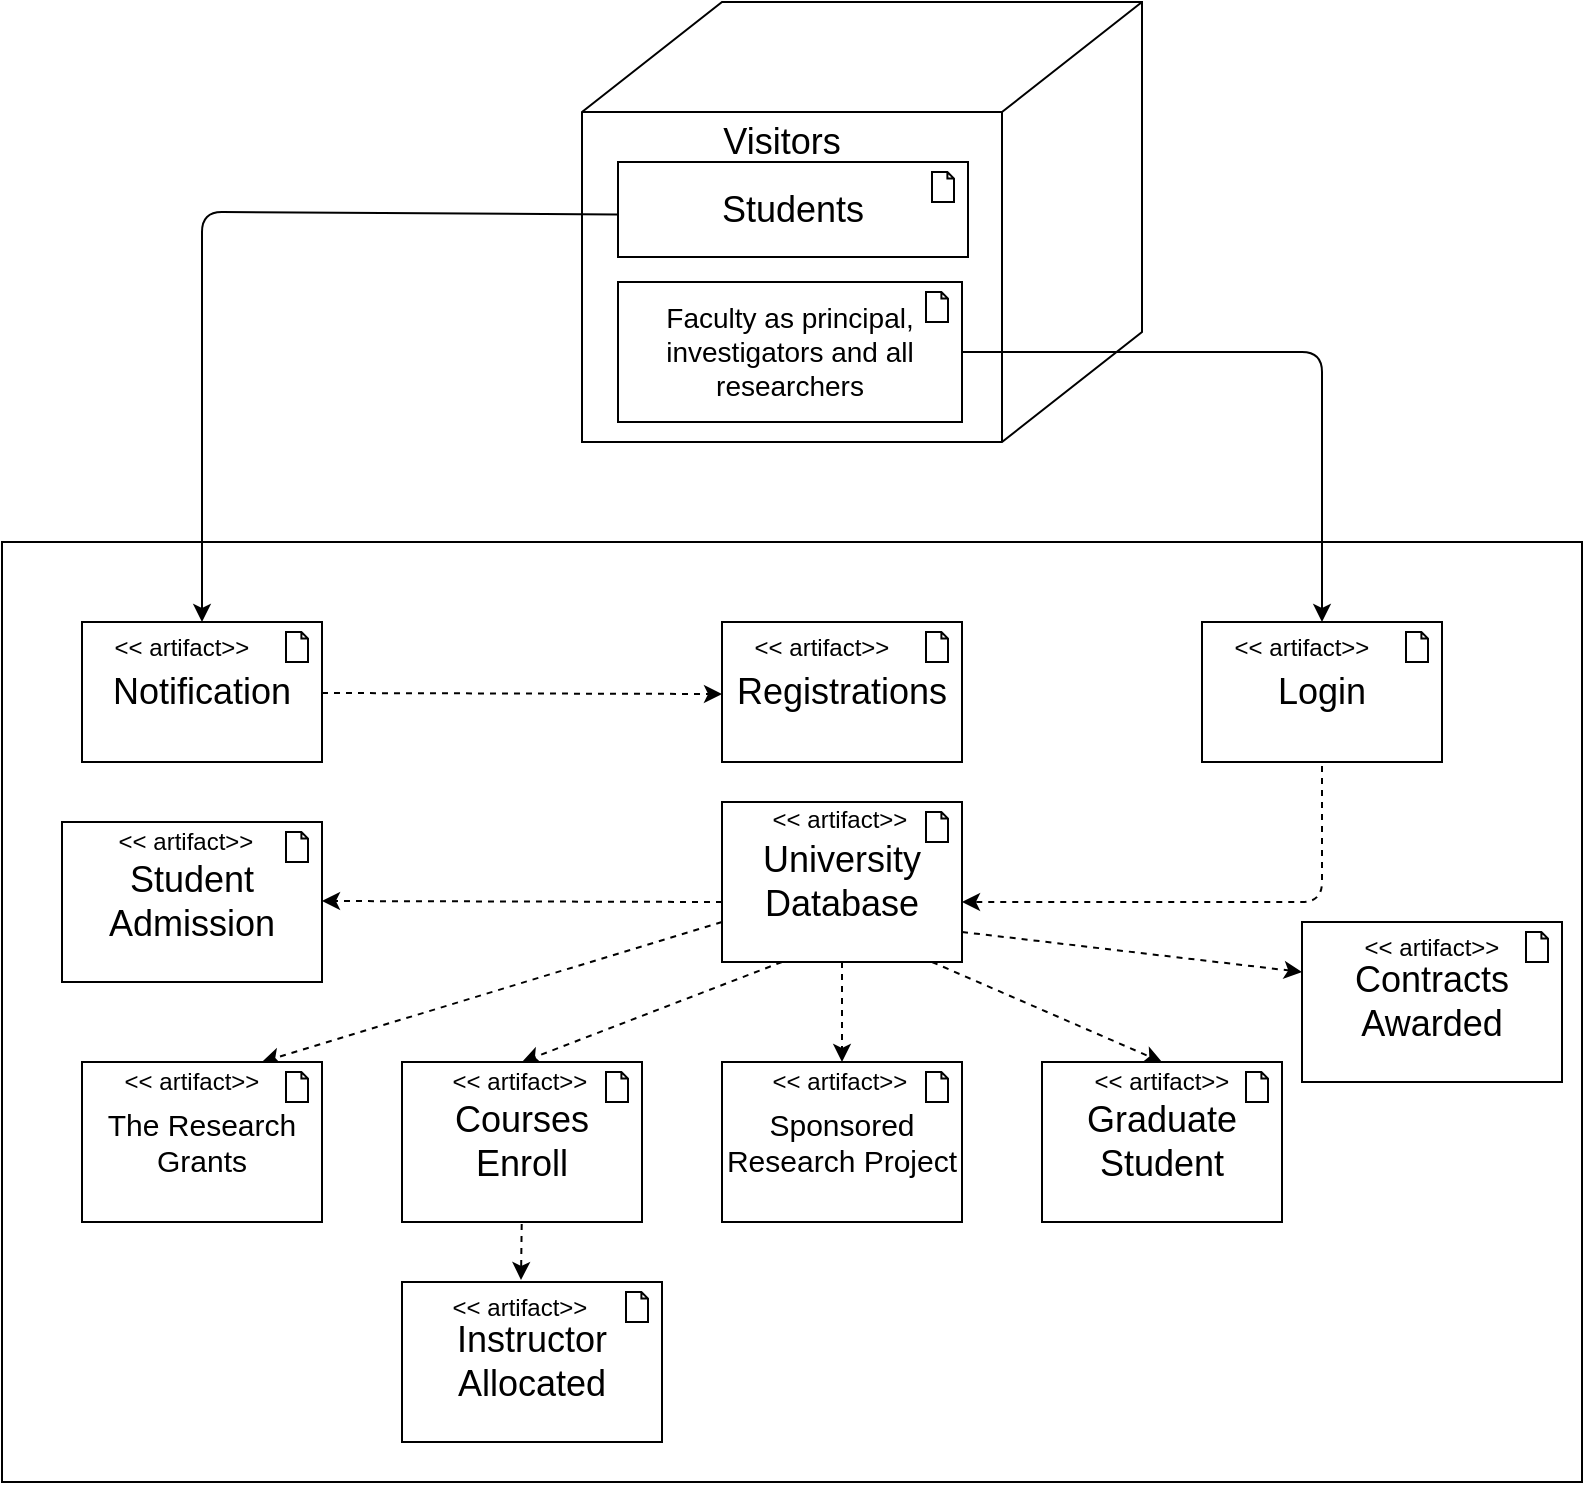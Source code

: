 <mxfile version="13.7.9" type="device"><diagram id="Y3fm5Y-ksvbhl_FcpM_G" name="Page-1"><mxGraphModel dx="1086" dy="806" grid="1" gridSize="10" guides="1" tooltips="1" connect="1" arrows="1" fold="1" page="1" pageScale="1" pageWidth="850" pageHeight="1100" math="0" shadow="0"><root><mxCell id="0"/><mxCell id="1" parent="0"/><mxCell id="eEx356A3CKMDL3b-f7R3-9" value="" style="html=1;outlineConnect=0;whiteSpace=wrap;shape=mxgraph.archimate3.node;verticalAlign=middle;fontSize=17;allowArrows=1;" parent="1" vertex="1"><mxGeometry x="320" y="30" width="280" height="220" as="geometry"/></mxCell><mxCell id="HTlYfBVGGi3ubP6xijaH-2" value="Visitors" style="text;html=1;strokeColor=none;fillColor=none;align=center;verticalAlign=middle;whiteSpace=wrap;rounded=0;fontSize=18;" parent="1" vertex="1"><mxGeometry x="385" y="90" width="70" height="20" as="geometry"/></mxCell><mxCell id="HTlYfBVGGi3ubP6xijaH-5" value="" style="rounded=0;whiteSpace=wrap;html=1;strokeWidth=1;fontSize=18;" parent="1" vertex="1"><mxGeometry x="30" y="300" width="790" height="470" as="geometry"/></mxCell><mxCell id="HTlYfBVGGi3ubP6xijaH-20" value="" style="endArrow=classic;html=1;fontSize=18;entryX=0.5;entryY=0;entryDx=0;entryDy=0;exitX=0;exitY=0.5;exitDx=0;exitDy=0;endFill=1;" parent="1" edge="1"><mxGeometry width="50" height="50" relative="1" as="geometry"><mxPoint x="337.5" y="136.25" as="sourcePoint"/><mxPoint x="130" y="340" as="targetPoint"/><Array as="points"><mxPoint x="130" y="135"/></Array></mxGeometry></mxCell><mxCell id="HTlYfBVGGi3ubP6xijaH-21" value="" style="endArrow=classic;html=1;fontSize=18;entryX=0.5;entryY=0;entryDx=0;entryDy=0;exitX=1;exitY=0.5;exitDx=0;exitDy=0;endFill=1;" parent="1" edge="1"><mxGeometry width="50" height="50" relative="1" as="geometry"><mxPoint x="510" y="205" as="sourcePoint"/><mxPoint x="690" y="340" as="targetPoint"/><Array as="points"><mxPoint x="690" y="205"/></Array></mxGeometry></mxCell><mxCell id="HTlYfBVGGi3ubP6xijaH-22" value="" style="endArrow=classic;html=1;fontSize=18;exitX=0;exitY=0.5;exitDx=0;exitDy=0;dashed=1;" parent="1" edge="1"><mxGeometry width="50" height="50" relative="1" as="geometry"><mxPoint x="190" y="375.5" as="sourcePoint"/><mxPoint x="390" y="376" as="targetPoint"/><Array as="points"><mxPoint x="190" y="375.5"/></Array></mxGeometry></mxCell><mxCell id="HTlYfBVGGi3ubP6xijaH-23" value="" style="endArrow=classic;html=1;fontSize=18;entryX=1;entryY=0.5;entryDx=0;entryDy=0;dashed=1;" parent="1" edge="1"><mxGeometry width="50" height="50" relative="1" as="geometry"><mxPoint x="690" y="400" as="sourcePoint"/><mxPoint x="510" y="480" as="targetPoint"/><Array as="points"><mxPoint x="690" y="480"/></Array></mxGeometry></mxCell><mxCell id="HTlYfBVGGi3ubP6xijaH-24" value="" style="endArrow=classic;html=1;fontSize=18;exitX=0;exitY=0.5;exitDx=0;exitDy=0;dashed=1;" parent="1" edge="1"><mxGeometry width="50" height="50" relative="1" as="geometry"><mxPoint x="390" y="480" as="sourcePoint"/><mxPoint x="190" y="479.5" as="targetPoint"/><Array as="points"><mxPoint x="190" y="479.5"/></Array></mxGeometry></mxCell><mxCell id="HTlYfBVGGi3ubP6xijaH-25" value="" style="endArrow=classic;html=1;fontSize=18;entryX=0.75;entryY=0;entryDx=0;entryDy=0;dashed=1;" parent="1" edge="1"><mxGeometry width="50" height="50" relative="1" as="geometry"><mxPoint x="390" y="490" as="sourcePoint"/><mxPoint x="160" y="560" as="targetPoint"/><Array as="points"/></mxGeometry></mxCell><mxCell id="HTlYfBVGGi3ubP6xijaH-26" value="" style="endArrow=classic;html=1;fontSize=18;exitX=0.25;exitY=1;exitDx=0;exitDy=0;dashed=1;" parent="1" edge="1"><mxGeometry width="50" height="50" relative="1" as="geometry"><mxPoint x="420" y="510" as="sourcePoint"/><mxPoint x="290" y="560" as="targetPoint"/><Array as="points"><mxPoint x="290" y="560"/></Array></mxGeometry></mxCell><mxCell id="HTlYfBVGGi3ubP6xijaH-27" value="" style="endArrow=classic;html=1;fontSize=18;exitX=0.5;exitY=1;exitDx=0;exitDy=0;dashed=1;" parent="1" edge="1"><mxGeometry width="50" height="50" relative="1" as="geometry"><mxPoint x="450" y="510" as="sourcePoint"/><mxPoint x="450" y="560" as="targetPoint"/><Array as="points"><mxPoint x="450" y="560"/></Array></mxGeometry></mxCell><mxCell id="HTlYfBVGGi3ubP6xijaH-28" value="" style="endArrow=classic;html=1;fontSize=18;exitX=0.25;exitY=1;exitDx=0;exitDy=0;entryX=0.5;entryY=0;entryDx=0;entryDy=0;dashed=1;" parent="1" edge="1"><mxGeometry width="50" height="50" relative="1" as="geometry"><mxPoint x="495" y="510" as="sourcePoint"/><mxPoint x="610" y="560" as="targetPoint"/><Array as="points"/></mxGeometry></mxCell><mxCell id="HTlYfBVGGi3ubP6xijaH-29" value="" style="endArrow=classic;html=1;fontSize=18;exitX=0.25;exitY=1;exitDx=0;exitDy=0;entryX=0;entryY=0.5;entryDx=0;entryDy=0;dashed=1;" parent="1" edge="1"><mxGeometry width="50" height="50" relative="1" as="geometry"><mxPoint x="510" y="495" as="sourcePoint"/><mxPoint x="680" y="515" as="targetPoint"/><Array as="points"/></mxGeometry></mxCell><mxCell id="HTlYfBVGGi3ubP6xijaH-30" value="" style="endArrow=classic;html=1;fontSize=18;dashed=1;" parent="1" edge="1"><mxGeometry width="50" height="50" relative="1" as="geometry"><mxPoint x="290" y="629" as="sourcePoint"/><mxPoint x="289.5" y="669" as="targetPoint"/><Array as="points"><mxPoint x="289.5" y="669"/></Array></mxGeometry></mxCell><mxCell id="LGeEWYQ6DhpM76qXvEBT-1" value="&lt;span style=&quot;font-size: 18px&quot;&gt;Notification&lt;/span&gt;" style="html=1;outlineConnect=0;whiteSpace=wrap;shape=mxgraph.archimate.application;appType=artifact" parent="1" vertex="1"><mxGeometry x="70" y="340" width="120" height="70" as="geometry"/></mxCell><mxCell id="LGeEWYQ6DhpM76qXvEBT-19" value="&lt;span style=&quot;font-size: 18px&quot;&gt;University Database&lt;/span&gt;" style="html=1;outlineConnect=0;whiteSpace=wrap;shape=mxgraph.archimate.application;appType=artifact" parent="1" vertex="1"><mxGeometry x="390" y="430" width="120" height="80" as="geometry"/></mxCell><mxCell id="LGeEWYQ6DhpM76qXvEBT-20" value="&lt;span style=&quot;font-size: 18px&quot;&gt;Instructor Allocated&lt;/span&gt;" style="html=1;outlineConnect=0;whiteSpace=wrap;shape=mxgraph.archimate.application;appType=artifact" parent="1" vertex="1"><mxGeometry x="230" y="670" width="130" height="80" as="geometry"/></mxCell><mxCell id="LGeEWYQ6DhpM76qXvEBT-21" value="&lt;font style=&quot;font-size: 15px&quot;&gt;The Research Grants&lt;/font&gt;" style="html=1;outlineConnect=0;whiteSpace=wrap;shape=mxgraph.archimate.application;appType=artifact" parent="1" vertex="1"><mxGeometry x="70" y="560" width="120" height="80" as="geometry"/></mxCell><mxCell id="LGeEWYQ6DhpM76qXvEBT-22" value="&lt;span style=&quot;font-size: 18px&quot;&gt;Courses Enroll&lt;/span&gt;" style="html=1;outlineConnect=0;whiteSpace=wrap;shape=mxgraph.archimate.application;appType=artifact" parent="1" vertex="1"><mxGeometry x="230" y="560" width="120" height="80" as="geometry"/></mxCell><mxCell id="LGeEWYQ6DhpM76qXvEBT-23" value="&lt;span style=&quot;font-size: 15px&quot;&gt;Sponsored Research Project&lt;/span&gt;" style="html=1;outlineConnect=0;whiteSpace=wrap;shape=mxgraph.archimate.application;appType=artifact" parent="1" vertex="1"><mxGeometry x="390" y="560" width="120" height="80" as="geometry"/></mxCell><mxCell id="LGeEWYQ6DhpM76qXvEBT-24" value="&lt;span style=&quot;font-size: 18px&quot;&gt;Graduate Student&lt;/span&gt;" style="html=1;outlineConnect=0;whiteSpace=wrap;shape=mxgraph.archimate.application;appType=artifact" parent="1" vertex="1"><mxGeometry x="550" y="560" width="120" height="80" as="geometry"/></mxCell><mxCell id="LGeEWYQ6DhpM76qXvEBT-25" value="&lt;span style=&quot;font-size: 18px&quot;&gt;Contracts Awarded&lt;/span&gt;" style="html=1;outlineConnect=0;whiteSpace=wrap;shape=mxgraph.archimate.application;appType=artifact" parent="1" vertex="1"><mxGeometry x="680" y="490" width="130" height="80" as="geometry"/></mxCell><mxCell id="LGeEWYQ6DhpM76qXvEBT-26" value="&lt;span style=&quot;font-size: 18px&quot;&gt;Login&lt;/span&gt;" style="html=1;outlineConnect=0;whiteSpace=wrap;shape=mxgraph.archimate.application;appType=artifact" parent="1" vertex="1"><mxGeometry x="630" y="340" width="120" height="70" as="geometry"/></mxCell><mxCell id="LGeEWYQ6DhpM76qXvEBT-27" value="&lt;span style=&quot;font-size: 18px&quot;&gt;Registrations&lt;/span&gt;" style="html=1;outlineConnect=0;whiteSpace=wrap;shape=mxgraph.archimate.application;appType=artifact" parent="1" vertex="1"><mxGeometry x="390" y="340" width="120" height="70" as="geometry"/></mxCell><mxCell id="376pM8_48Yf_6UflZxuY-1" value="&lt;span style=&quot;font-size: 18px&quot;&gt;Students&lt;/span&gt;" style="html=1;outlineConnect=0;whiteSpace=wrap;shape=mxgraph.archimate.application;appType=artifact" parent="1" vertex="1"><mxGeometry x="338" y="110" width="175" height="47.5" as="geometry"/></mxCell><mxCell id="376pM8_48Yf_6UflZxuY-3" value="&lt;font style=&quot;font-size: 14px&quot;&gt;Faculty as principal, investigators and all researchers&lt;/font&gt;" style="html=1;outlineConnect=0;whiteSpace=wrap;shape=mxgraph.archimate.application;appType=artifact" parent="1" vertex="1"><mxGeometry x="338" y="170" width="172" height="70" as="geometry"/></mxCell><mxCell id="7ARXb5J3I15p0Qxojtvp-1" value="&lt;span style=&quot;font-size: 18px&quot;&gt;Student Admission&lt;/span&gt;" style="html=1;outlineConnect=0;whiteSpace=wrap;shape=mxgraph.archimate.application;appType=artifact" parent="1" vertex="1"><mxGeometry x="60" y="440" width="130" height="80" as="geometry"/></mxCell><mxCell id="4JXvwWEO-P5W2vX_AOUV-1" value="&amp;lt;&amp;lt; artifact&amp;gt;&amp;gt;" style="text;html=1;strokeColor=none;fillColor=none;align=center;verticalAlign=middle;whiteSpace=wrap;rounded=0;" vertex="1" parent="1"><mxGeometry x="80" y="350" width="80" height="5" as="geometry"/></mxCell><mxCell id="4JXvwWEO-P5W2vX_AOUV-2" value="&amp;lt;&amp;lt; artifact&amp;gt;&amp;gt;" style="text;html=1;strokeColor=none;fillColor=none;align=center;verticalAlign=middle;whiteSpace=wrap;rounded=0;" vertex="1" parent="1"><mxGeometry x="400" y="350" width="80" height="5" as="geometry"/></mxCell><mxCell id="4JXvwWEO-P5W2vX_AOUV-3" value="&amp;lt;&amp;lt; artifact&amp;gt;&amp;gt;" style="text;html=1;strokeColor=none;fillColor=none;align=center;verticalAlign=middle;whiteSpace=wrap;rounded=0;" vertex="1" parent="1"><mxGeometry x="640" y="350" width="80" height="5" as="geometry"/></mxCell><mxCell id="4JXvwWEO-P5W2vX_AOUV-4" value="&amp;lt;&amp;lt; artifact&amp;gt;&amp;gt;" style="text;html=1;strokeColor=none;fillColor=none;align=center;verticalAlign=middle;whiteSpace=wrap;rounded=0;" vertex="1" parent="1"><mxGeometry x="82" y="447" width="80" height="5" as="geometry"/></mxCell><mxCell id="4JXvwWEO-P5W2vX_AOUV-5" value="&amp;lt;&amp;lt; artifact&amp;gt;&amp;gt;" style="text;html=1;strokeColor=none;fillColor=none;align=center;verticalAlign=middle;whiteSpace=wrap;rounded=0;" vertex="1" parent="1"><mxGeometry x="409" y="436" width="80" height="5" as="geometry"/></mxCell><mxCell id="4JXvwWEO-P5W2vX_AOUV-6" value="&amp;lt;&amp;lt; artifact&amp;gt;&amp;gt;" style="text;html=1;strokeColor=none;fillColor=none;align=center;verticalAlign=middle;whiteSpace=wrap;rounded=0;" vertex="1" parent="1"><mxGeometry x="85" y="567" width="80" height="5" as="geometry"/></mxCell><mxCell id="4JXvwWEO-P5W2vX_AOUV-7" value="&amp;lt;&amp;lt; artifact&amp;gt;&amp;gt;" style="text;html=1;strokeColor=none;fillColor=none;align=center;verticalAlign=middle;whiteSpace=wrap;rounded=0;" vertex="1" parent="1"><mxGeometry x="249" y="567" width="80" height="5" as="geometry"/></mxCell><mxCell id="4JXvwWEO-P5W2vX_AOUV-8" value="&amp;lt;&amp;lt; artifact&amp;gt;&amp;gt;" style="text;html=1;strokeColor=none;fillColor=none;align=center;verticalAlign=middle;whiteSpace=wrap;rounded=0;" vertex="1" parent="1"><mxGeometry x="409" y="567" width="80" height="5" as="geometry"/></mxCell><mxCell id="4JXvwWEO-P5W2vX_AOUV-9" value="&amp;lt;&amp;lt; artifact&amp;gt;&amp;gt;" style="text;html=1;strokeColor=none;fillColor=none;align=center;verticalAlign=middle;whiteSpace=wrap;rounded=0;" vertex="1" parent="1"><mxGeometry x="570" y="567" width="80" height="5" as="geometry"/></mxCell><mxCell id="4JXvwWEO-P5W2vX_AOUV-10" value="&amp;lt;&amp;lt; artifact&amp;gt;&amp;gt;" style="text;html=1;strokeColor=none;fillColor=none;align=center;verticalAlign=middle;whiteSpace=wrap;rounded=0;" vertex="1" parent="1"><mxGeometry x="249" y="680" width="80" height="5" as="geometry"/></mxCell><mxCell id="4JXvwWEO-P5W2vX_AOUV-11" value="&amp;lt;&amp;lt; artifact&amp;gt;&amp;gt;" style="text;html=1;strokeColor=none;fillColor=none;align=center;verticalAlign=middle;whiteSpace=wrap;rounded=0;" vertex="1" parent="1"><mxGeometry x="705" y="500" width="80" height="5" as="geometry"/></mxCell></root></mxGraphModel></diagram></mxfile>